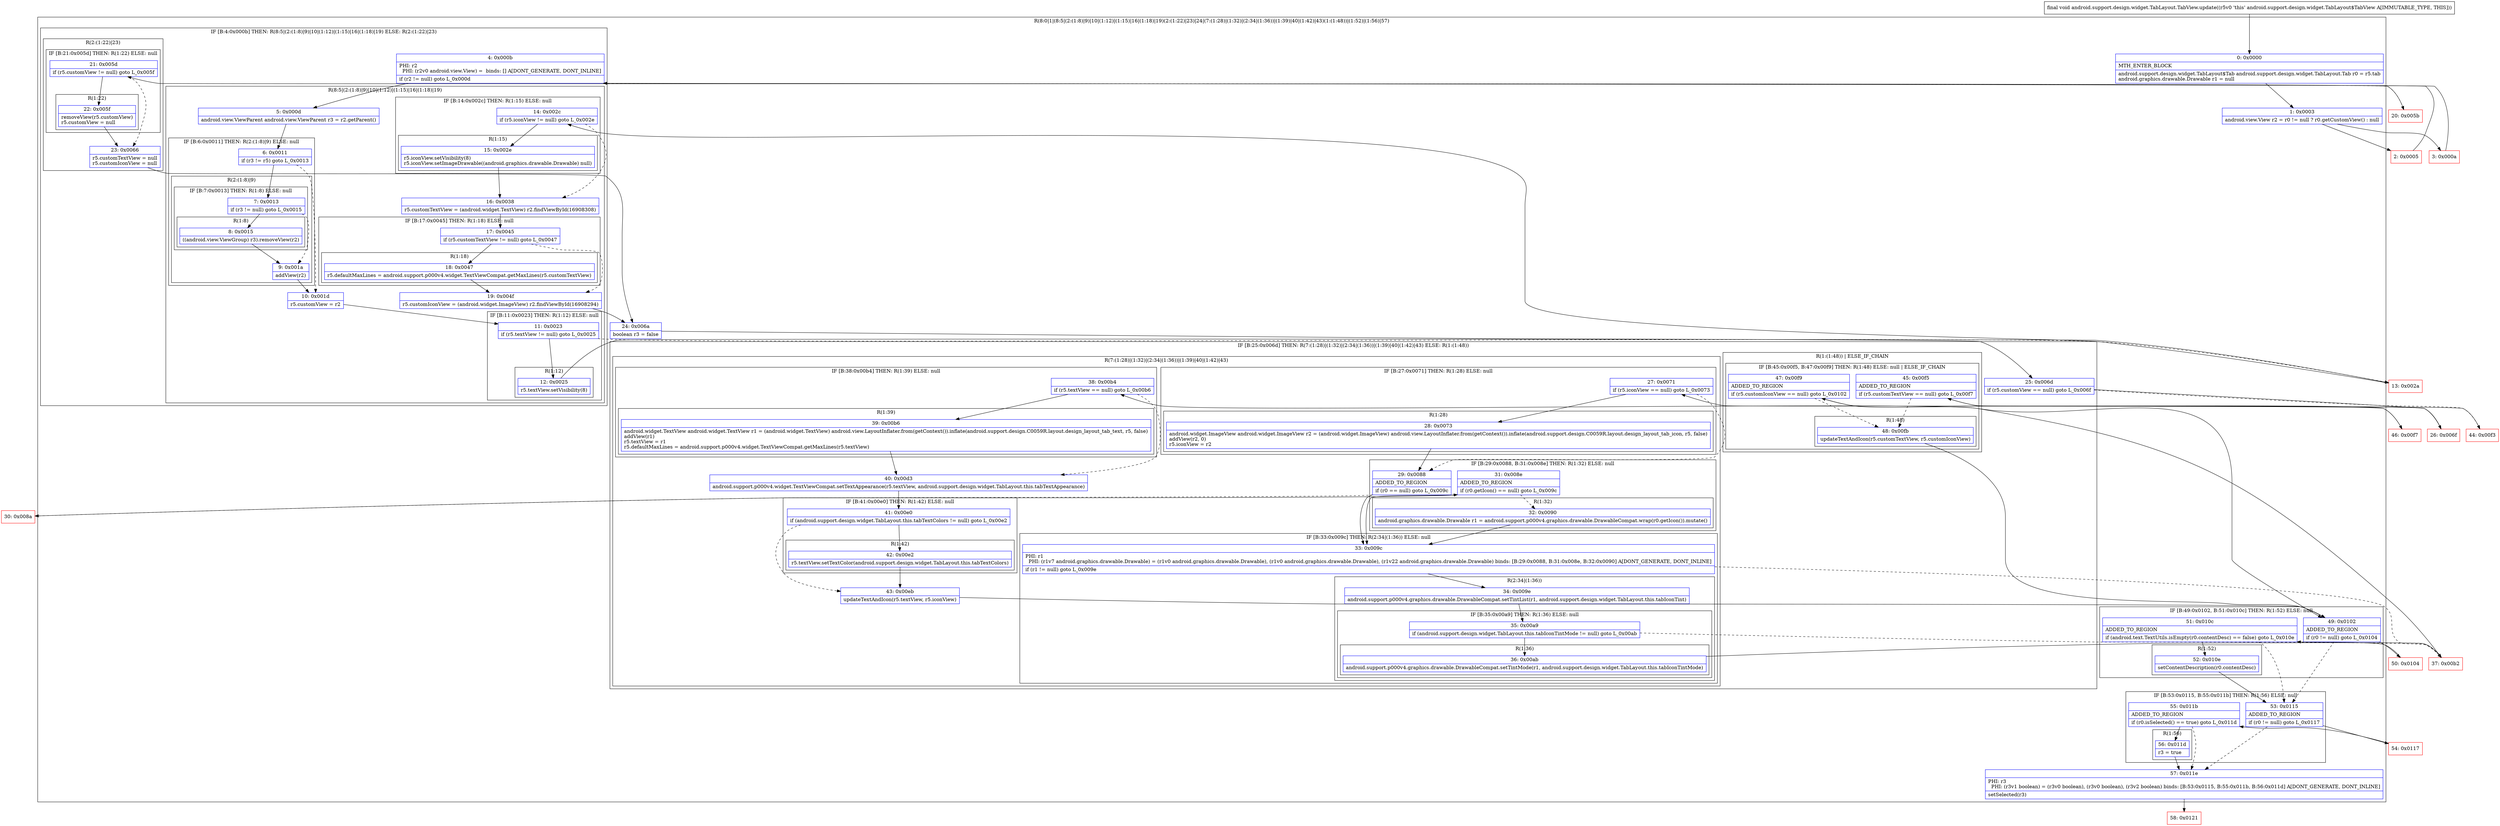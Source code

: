 digraph "CFG forandroid.support.design.widget.TabLayout.TabView.update()V" {
subgraph cluster_Region_2132385315 {
label = "R(8:0|1|(8:5|(2:(1:8)|9)|10|(1:12)|(1:15)|16|(1:18)|19)(2:(1:22)|23)|24|(7:(1:28)|(1:32)|(2:34|(1:36))|(1:39)|40|(1:42)|43)(1:(1:48))|(1:52)|(1:56)|57)";
node [shape=record,color=blue];
Node_0 [shape=record,label="{0\:\ 0x0000|MTH_ENTER_BLOCK\l|android.support.design.widget.TabLayout$Tab android.support.design.widget.TabLayout.Tab r0 = r5.tab\landroid.graphics.drawable.Drawable r1 = null\l}"];
Node_1 [shape=record,label="{1\:\ 0x0003|android.view.View r2 = r0 != null ? r0.getCustomView() : null\l}"];
subgraph cluster_IfRegion_2028680476 {
label = "IF [B:4:0x000b] THEN: R(8:5|(2:(1:8)|9)|10|(1:12)|(1:15)|16|(1:18)|19) ELSE: R(2:(1:22)|23)";
node [shape=record,color=blue];
Node_4 [shape=record,label="{4\:\ 0x000b|PHI: r2 \l  PHI: (r2v0 android.view.View) =  binds: [] A[DONT_GENERATE, DONT_INLINE]\l|if (r2 != null) goto L_0x000d\l}"];
subgraph cluster_Region_958802704 {
label = "R(8:5|(2:(1:8)|9)|10|(1:12)|(1:15)|16|(1:18)|19)";
node [shape=record,color=blue];
Node_5 [shape=record,label="{5\:\ 0x000d|android.view.ViewParent android.view.ViewParent r3 = r2.getParent()\l}"];
subgraph cluster_IfRegion_219417790 {
label = "IF [B:6:0x0011] THEN: R(2:(1:8)|9) ELSE: null";
node [shape=record,color=blue];
Node_6 [shape=record,label="{6\:\ 0x0011|if (r3 != r5) goto L_0x0013\l}"];
subgraph cluster_Region_1116698025 {
label = "R(2:(1:8)|9)";
node [shape=record,color=blue];
subgraph cluster_IfRegion_28072542 {
label = "IF [B:7:0x0013] THEN: R(1:8) ELSE: null";
node [shape=record,color=blue];
Node_7 [shape=record,label="{7\:\ 0x0013|if (r3 != null) goto L_0x0015\l}"];
subgraph cluster_Region_1933939150 {
label = "R(1:8)";
node [shape=record,color=blue];
Node_8 [shape=record,label="{8\:\ 0x0015|((android.view.ViewGroup) r3).removeView(r2)\l}"];
}
}
Node_9 [shape=record,label="{9\:\ 0x001a|addView(r2)\l}"];
}
}
Node_10 [shape=record,label="{10\:\ 0x001d|r5.customView = r2\l}"];
subgraph cluster_IfRegion_584476669 {
label = "IF [B:11:0x0023] THEN: R(1:12) ELSE: null";
node [shape=record,color=blue];
Node_11 [shape=record,label="{11\:\ 0x0023|if (r5.textView != null) goto L_0x0025\l}"];
subgraph cluster_Region_1722615008 {
label = "R(1:12)";
node [shape=record,color=blue];
Node_12 [shape=record,label="{12\:\ 0x0025|r5.textView.setVisibility(8)\l}"];
}
}
subgraph cluster_IfRegion_719063011 {
label = "IF [B:14:0x002c] THEN: R(1:15) ELSE: null";
node [shape=record,color=blue];
Node_14 [shape=record,label="{14\:\ 0x002c|if (r5.iconView != null) goto L_0x002e\l}"];
subgraph cluster_Region_1668381719 {
label = "R(1:15)";
node [shape=record,color=blue];
Node_15 [shape=record,label="{15\:\ 0x002e|r5.iconView.setVisibility(8)\lr5.iconView.setImageDrawable((android.graphics.drawable.Drawable) null)\l}"];
}
}
Node_16 [shape=record,label="{16\:\ 0x0038|r5.customTextView = (android.widget.TextView) r2.findViewById(16908308)\l}"];
subgraph cluster_IfRegion_1913198091 {
label = "IF [B:17:0x0045] THEN: R(1:18) ELSE: null";
node [shape=record,color=blue];
Node_17 [shape=record,label="{17\:\ 0x0045|if (r5.customTextView != null) goto L_0x0047\l}"];
subgraph cluster_Region_2089649838 {
label = "R(1:18)";
node [shape=record,color=blue];
Node_18 [shape=record,label="{18\:\ 0x0047|r5.defaultMaxLines = android.support.p000v4.widget.TextViewCompat.getMaxLines(r5.customTextView)\l}"];
}
}
Node_19 [shape=record,label="{19\:\ 0x004f|r5.customIconView = (android.widget.ImageView) r2.findViewById(16908294)\l}"];
}
subgraph cluster_Region_916743619 {
label = "R(2:(1:22)|23)";
node [shape=record,color=blue];
subgraph cluster_IfRegion_1591555780 {
label = "IF [B:21:0x005d] THEN: R(1:22) ELSE: null";
node [shape=record,color=blue];
Node_21 [shape=record,label="{21\:\ 0x005d|if (r5.customView != null) goto L_0x005f\l}"];
subgraph cluster_Region_1692326490 {
label = "R(1:22)";
node [shape=record,color=blue];
Node_22 [shape=record,label="{22\:\ 0x005f|removeView(r5.customView)\lr5.customView = null\l}"];
}
}
Node_23 [shape=record,label="{23\:\ 0x0066|r5.customTextView = null\lr5.customIconView = null\l}"];
}
}
Node_24 [shape=record,label="{24\:\ 0x006a|boolean r3 = false\l}"];
subgraph cluster_IfRegion_1962317977 {
label = "IF [B:25:0x006d] THEN: R(7:(1:28)|(1:32)|(2:34|(1:36))|(1:39)|40|(1:42)|43) ELSE: R(1:(1:48))";
node [shape=record,color=blue];
Node_25 [shape=record,label="{25\:\ 0x006d|if (r5.customView == null) goto L_0x006f\l}"];
subgraph cluster_Region_1634300345 {
label = "R(7:(1:28)|(1:32)|(2:34|(1:36))|(1:39)|40|(1:42)|43)";
node [shape=record,color=blue];
subgraph cluster_IfRegion_1446318150 {
label = "IF [B:27:0x0071] THEN: R(1:28) ELSE: null";
node [shape=record,color=blue];
Node_27 [shape=record,label="{27\:\ 0x0071|if (r5.iconView == null) goto L_0x0073\l}"];
subgraph cluster_Region_881792443 {
label = "R(1:28)";
node [shape=record,color=blue];
Node_28 [shape=record,label="{28\:\ 0x0073|android.widget.ImageView android.widget.ImageView r2 = (android.widget.ImageView) android.view.LayoutInflater.from(getContext()).inflate(android.support.design.C0059R.layout.design_layout_tab_icon, r5, false)\laddView(r2, 0)\lr5.iconView = r2\l}"];
}
}
subgraph cluster_IfRegion_723705919 {
label = "IF [B:29:0x0088, B:31:0x008e] THEN: R(1:32) ELSE: null";
node [shape=record,color=blue];
Node_29 [shape=record,label="{29\:\ 0x0088|ADDED_TO_REGION\l|if (r0 == null) goto L_0x009c\l}"];
Node_31 [shape=record,label="{31\:\ 0x008e|ADDED_TO_REGION\l|if (r0.getIcon() == null) goto L_0x009c\l}"];
subgraph cluster_Region_1745486953 {
label = "R(1:32)";
node [shape=record,color=blue];
Node_32 [shape=record,label="{32\:\ 0x0090|android.graphics.drawable.Drawable r1 = android.support.p000v4.graphics.drawable.DrawableCompat.wrap(r0.getIcon()).mutate()\l}"];
}
}
subgraph cluster_IfRegion_1659141388 {
label = "IF [B:33:0x009c] THEN: R(2:34|(1:36)) ELSE: null";
node [shape=record,color=blue];
Node_33 [shape=record,label="{33\:\ 0x009c|PHI: r1 \l  PHI: (r1v7 android.graphics.drawable.Drawable) = (r1v0 android.graphics.drawable.Drawable), (r1v0 android.graphics.drawable.Drawable), (r1v22 android.graphics.drawable.Drawable) binds: [B:29:0x0088, B:31:0x008e, B:32:0x0090] A[DONT_GENERATE, DONT_INLINE]\l|if (r1 != null) goto L_0x009e\l}"];
subgraph cluster_Region_1024390398 {
label = "R(2:34|(1:36))";
node [shape=record,color=blue];
Node_34 [shape=record,label="{34\:\ 0x009e|android.support.p000v4.graphics.drawable.DrawableCompat.setTintList(r1, android.support.design.widget.TabLayout.this.tabIconTint)\l}"];
subgraph cluster_IfRegion_1152060624 {
label = "IF [B:35:0x00a9] THEN: R(1:36) ELSE: null";
node [shape=record,color=blue];
Node_35 [shape=record,label="{35\:\ 0x00a9|if (android.support.design.widget.TabLayout.this.tabIconTintMode != null) goto L_0x00ab\l}"];
subgraph cluster_Region_175595934 {
label = "R(1:36)";
node [shape=record,color=blue];
Node_36 [shape=record,label="{36\:\ 0x00ab|android.support.p000v4.graphics.drawable.DrawableCompat.setTintMode(r1, android.support.design.widget.TabLayout.this.tabIconTintMode)\l}"];
}
}
}
}
subgraph cluster_IfRegion_81356428 {
label = "IF [B:38:0x00b4] THEN: R(1:39) ELSE: null";
node [shape=record,color=blue];
Node_38 [shape=record,label="{38\:\ 0x00b4|if (r5.textView == null) goto L_0x00b6\l}"];
subgraph cluster_Region_1796944631 {
label = "R(1:39)";
node [shape=record,color=blue];
Node_39 [shape=record,label="{39\:\ 0x00b6|android.widget.TextView android.widget.TextView r1 = (android.widget.TextView) android.view.LayoutInflater.from(getContext()).inflate(android.support.design.C0059R.layout.design_layout_tab_text, r5, false)\laddView(r1)\lr5.textView = r1\lr5.defaultMaxLines = android.support.p000v4.widget.TextViewCompat.getMaxLines(r5.textView)\l}"];
}
}
Node_40 [shape=record,label="{40\:\ 0x00d3|android.support.p000v4.widget.TextViewCompat.setTextAppearance(r5.textView, android.support.design.widget.TabLayout.this.tabTextAppearance)\l}"];
subgraph cluster_IfRegion_781662999 {
label = "IF [B:41:0x00e0] THEN: R(1:42) ELSE: null";
node [shape=record,color=blue];
Node_41 [shape=record,label="{41\:\ 0x00e0|if (android.support.design.widget.TabLayout.this.tabTextColors != null) goto L_0x00e2\l}"];
subgraph cluster_Region_1348385187 {
label = "R(1:42)";
node [shape=record,color=blue];
Node_42 [shape=record,label="{42\:\ 0x00e2|r5.textView.setTextColor(android.support.design.widget.TabLayout.this.tabTextColors)\l}"];
}
}
Node_43 [shape=record,label="{43\:\ 0x00eb|updateTextAndIcon(r5.textView, r5.iconView)\l}"];
}
subgraph cluster_Region_1284498164 {
label = "R(1:(1:48)) | ELSE_IF_CHAIN\l";
node [shape=record,color=blue];
subgraph cluster_IfRegion_61673711 {
label = "IF [B:45:0x00f5, B:47:0x00f9] THEN: R(1:48) ELSE: null | ELSE_IF_CHAIN\l";
node [shape=record,color=blue];
Node_45 [shape=record,label="{45\:\ 0x00f5|ADDED_TO_REGION\l|if (r5.customTextView == null) goto L_0x00f7\l}"];
Node_47 [shape=record,label="{47\:\ 0x00f9|ADDED_TO_REGION\l|if (r5.customIconView == null) goto L_0x0102\l}"];
subgraph cluster_Region_351656974 {
label = "R(1:48)";
node [shape=record,color=blue];
Node_48 [shape=record,label="{48\:\ 0x00fb|updateTextAndIcon(r5.customTextView, r5.customIconView)\l}"];
}
}
}
}
subgraph cluster_IfRegion_1429295246 {
label = "IF [B:49:0x0102, B:51:0x010c] THEN: R(1:52) ELSE: null";
node [shape=record,color=blue];
Node_49 [shape=record,label="{49\:\ 0x0102|ADDED_TO_REGION\l|if (r0 != null) goto L_0x0104\l}"];
Node_51 [shape=record,label="{51\:\ 0x010c|ADDED_TO_REGION\l|if (android.text.TextUtils.isEmpty(r0.contentDesc) == false) goto L_0x010e\l}"];
subgraph cluster_Region_1726620813 {
label = "R(1:52)";
node [shape=record,color=blue];
Node_52 [shape=record,label="{52\:\ 0x010e|setContentDescription(r0.contentDesc)\l}"];
}
}
subgraph cluster_IfRegion_1526006647 {
label = "IF [B:53:0x0115, B:55:0x011b] THEN: R(1:56) ELSE: null";
node [shape=record,color=blue];
Node_53 [shape=record,label="{53\:\ 0x0115|ADDED_TO_REGION\l|if (r0 != null) goto L_0x0117\l}"];
Node_55 [shape=record,label="{55\:\ 0x011b|ADDED_TO_REGION\l|if (r0.isSelected() == true) goto L_0x011d\l}"];
subgraph cluster_Region_1676540721 {
label = "R(1:56)";
node [shape=record,color=blue];
Node_56 [shape=record,label="{56\:\ 0x011d|r3 = true\l}"];
}
}
Node_57 [shape=record,label="{57\:\ 0x011e|PHI: r3 \l  PHI: (r3v1 boolean) = (r3v0 boolean), (r3v0 boolean), (r3v2 boolean) binds: [B:53:0x0115, B:55:0x011b, B:56:0x011d] A[DONT_GENERATE, DONT_INLINE]\l|setSelected(r3)\l}"];
}
Node_2 [shape=record,color=red,label="{2\:\ 0x0005}"];
Node_3 [shape=record,color=red,label="{3\:\ 0x000a}"];
Node_13 [shape=record,color=red,label="{13\:\ 0x002a}"];
Node_20 [shape=record,color=red,label="{20\:\ 0x005b}"];
Node_26 [shape=record,color=red,label="{26\:\ 0x006f}"];
Node_30 [shape=record,color=red,label="{30\:\ 0x008a}"];
Node_37 [shape=record,color=red,label="{37\:\ 0x00b2}"];
Node_44 [shape=record,color=red,label="{44\:\ 0x00f3}"];
Node_46 [shape=record,color=red,label="{46\:\ 0x00f7}"];
Node_50 [shape=record,color=red,label="{50\:\ 0x0104}"];
Node_54 [shape=record,color=red,label="{54\:\ 0x0117}"];
Node_58 [shape=record,color=red,label="{58\:\ 0x0121}"];
MethodNode[shape=record,label="{final void android.support.design.widget.TabLayout.TabView.update((r5v0 'this' android.support.design.widget.TabLayout$TabView A[IMMUTABLE_TYPE, THIS])) }"];
MethodNode -> Node_0;
Node_0 -> Node_1;
Node_1 -> Node_2;
Node_1 -> Node_3;
Node_4 -> Node_5;
Node_4 -> Node_20[style=dashed];
Node_5 -> Node_6;
Node_6 -> Node_7;
Node_6 -> Node_10[style=dashed];
Node_7 -> Node_8;
Node_7 -> Node_9[style=dashed];
Node_8 -> Node_9;
Node_9 -> Node_10;
Node_10 -> Node_11;
Node_11 -> Node_12;
Node_11 -> Node_13[style=dashed];
Node_12 -> Node_13;
Node_14 -> Node_15;
Node_14 -> Node_16[style=dashed];
Node_15 -> Node_16;
Node_16 -> Node_17;
Node_17 -> Node_18;
Node_17 -> Node_19[style=dashed];
Node_18 -> Node_19;
Node_19 -> Node_24;
Node_21 -> Node_22;
Node_21 -> Node_23[style=dashed];
Node_22 -> Node_23;
Node_23 -> Node_24;
Node_24 -> Node_25;
Node_25 -> Node_26;
Node_25 -> Node_44[style=dashed];
Node_27 -> Node_28;
Node_27 -> Node_29[style=dashed];
Node_28 -> Node_29;
Node_29 -> Node_30[style=dashed];
Node_29 -> Node_33;
Node_31 -> Node_32[style=dashed];
Node_31 -> Node_33;
Node_32 -> Node_33;
Node_33 -> Node_34;
Node_33 -> Node_37[style=dashed];
Node_34 -> Node_35;
Node_35 -> Node_36;
Node_35 -> Node_37[style=dashed];
Node_36 -> Node_37;
Node_38 -> Node_39;
Node_38 -> Node_40[style=dashed];
Node_39 -> Node_40;
Node_40 -> Node_41;
Node_41 -> Node_42;
Node_41 -> Node_43[style=dashed];
Node_42 -> Node_43;
Node_43 -> Node_49;
Node_45 -> Node_46;
Node_45 -> Node_48[style=dashed];
Node_47 -> Node_48[style=dashed];
Node_47 -> Node_49;
Node_48 -> Node_49;
Node_49 -> Node_50;
Node_49 -> Node_53[style=dashed];
Node_51 -> Node_52;
Node_51 -> Node_53[style=dashed];
Node_52 -> Node_53;
Node_53 -> Node_54;
Node_53 -> Node_57[style=dashed];
Node_55 -> Node_56;
Node_55 -> Node_57[style=dashed];
Node_56 -> Node_57;
Node_57 -> Node_58;
Node_2 -> Node_4;
Node_3 -> Node_4;
Node_13 -> Node_14;
Node_20 -> Node_21;
Node_26 -> Node_27;
Node_30 -> Node_31;
Node_37 -> Node_38;
Node_44 -> Node_45;
Node_46 -> Node_47;
Node_50 -> Node_51;
Node_54 -> Node_55;
}


